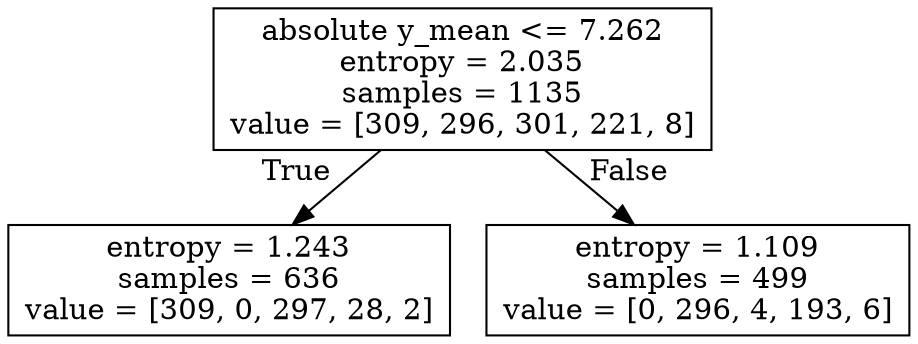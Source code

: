 digraph Tree {
node [shape=box] ;
0 [label="absolute y_mean <= 7.262\nentropy = 2.035\nsamples = 1135\nvalue = [309, 296, 301, 221, 8]"] ;
1 [label="entropy = 1.243\nsamples = 636\nvalue = [309, 0, 297, 28, 2]"] ;
0 -> 1 [labeldistance=2.5, labelangle=45, headlabel="True"] ;
2 [label="entropy = 1.109\nsamples = 499\nvalue = [0, 296, 4, 193, 6]"] ;
0 -> 2 [labeldistance=2.5, labelangle=-45, headlabel="False"] ;
}